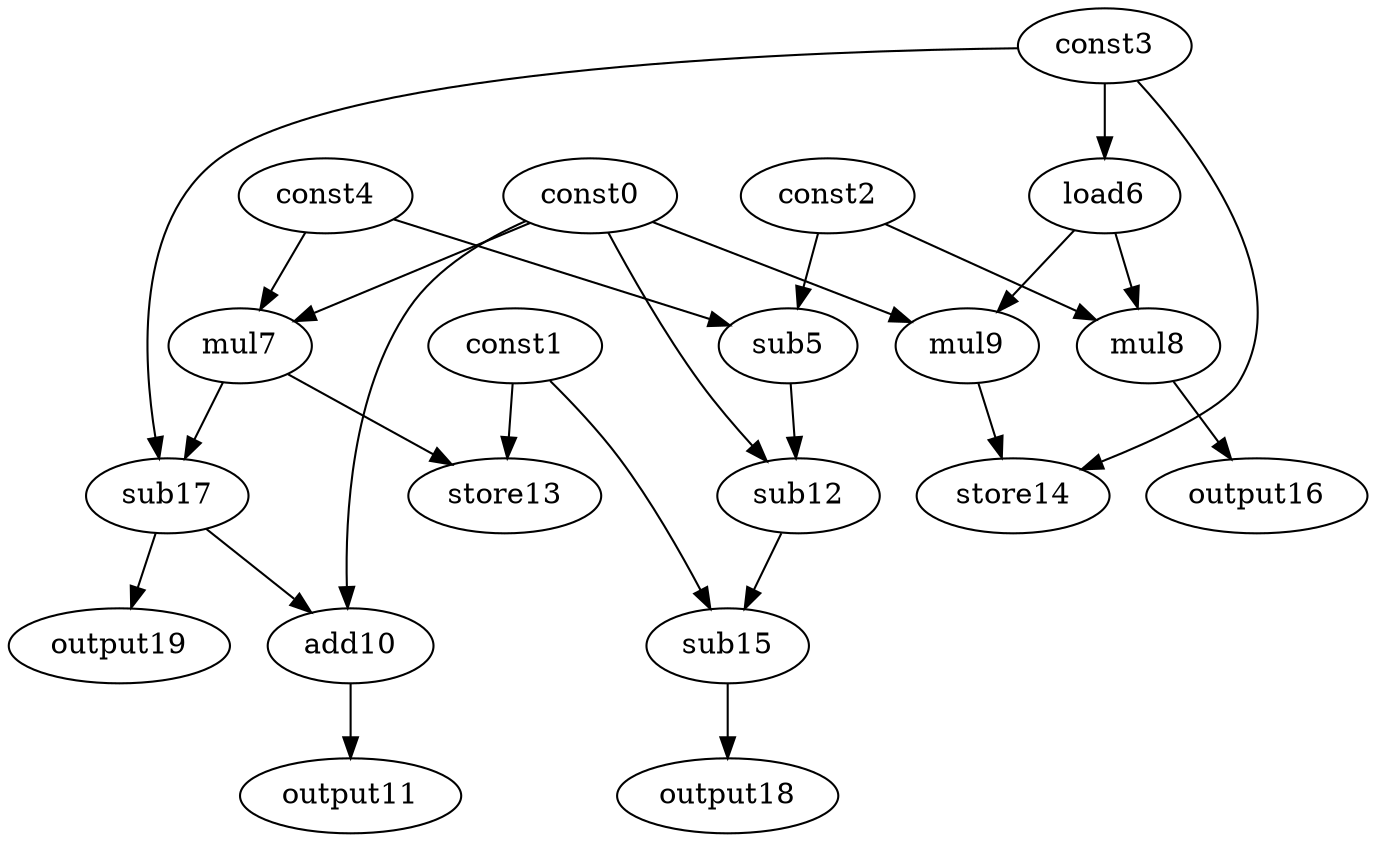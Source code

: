 digraph G { 
const0[opcode=const]; 
const1[opcode=const]; 
const2[opcode=const]; 
const3[opcode=const]; 
const4[opcode=const]; 
sub5[opcode=sub]; 
load6[opcode=load]; 
mul7[opcode=mul]; 
mul8[opcode=mul]; 
mul9[opcode=mul]; 
add10[opcode=add]; 
output11[opcode=output]; 
sub12[opcode=sub]; 
store13[opcode=store]; 
store14[opcode=store]; 
sub15[opcode=sub]; 
output16[opcode=output]; 
sub17[opcode=sub]; 
output18[opcode=output]; 
output19[opcode=output]; 
const2->sub5[operand=0];
const4->sub5[operand=1];
const3->load6[operand=0];
const0->mul7[operand=0];
const4->mul7[operand=1];
const2->mul8[operand=0];
load6->mul8[operand=1];
const0->mul9[operand=0];
load6->mul9[operand=1];
const0->sub12[operand=0];
sub5->sub12[operand=1];
const1->store13[operand=0];
mul7->store13[operand=1];
const3->sub17[operand=0];
mul7->sub17[operand=1];
const0->add10[operand=0];
sub17->add10[operand=1];
mul9->store14[operand=0];
const3->store14[operand=1];
const1->sub15[operand=0];
sub12->sub15[operand=1];
mul8->output16[operand=0];
sub17->output19[operand=0];
add10->output11[operand=0];
sub15->output18[operand=0];
}
